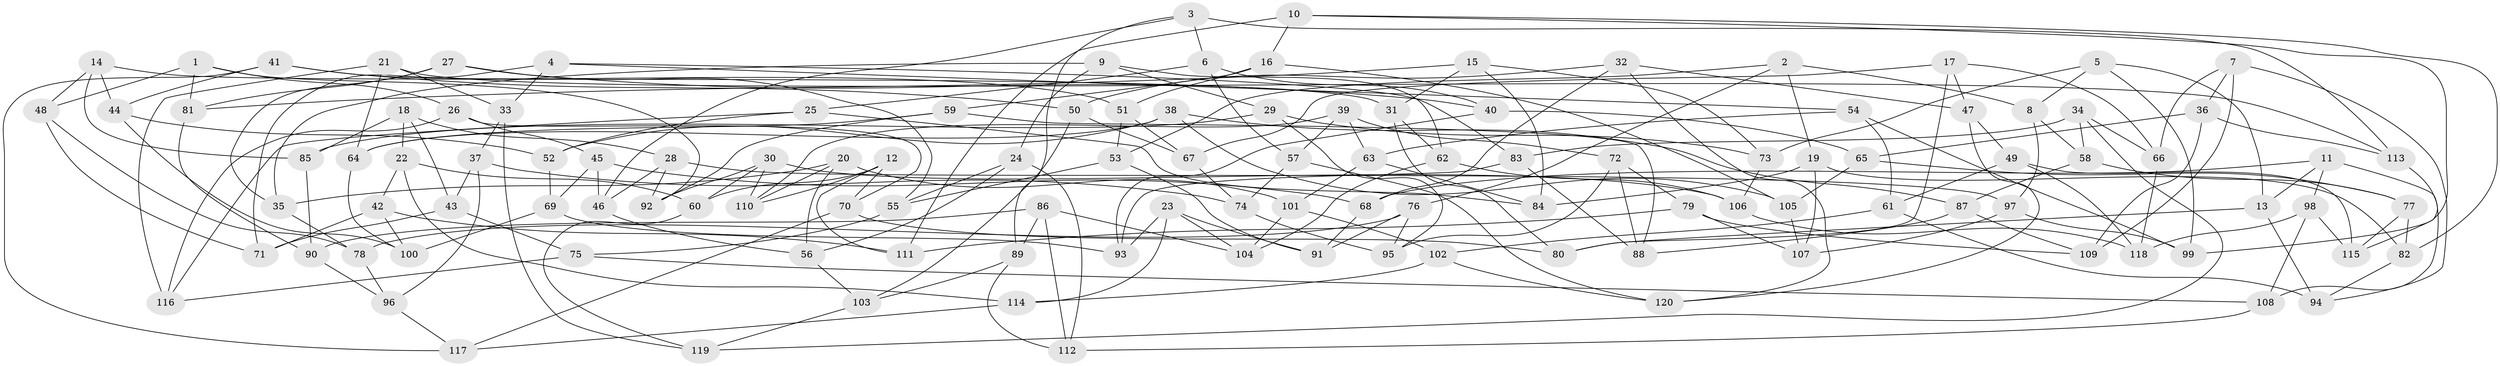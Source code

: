 // Generated by graph-tools (version 1.1) at 2025/57/03/09/25 04:57:36]
// undirected, 120 vertices, 240 edges
graph export_dot {
graph [start="1"]
  node [color=gray90,style=filled];
  1;
  2;
  3;
  4;
  5;
  6;
  7;
  8;
  9;
  10;
  11;
  12;
  13;
  14;
  15;
  16;
  17;
  18;
  19;
  20;
  21;
  22;
  23;
  24;
  25;
  26;
  27;
  28;
  29;
  30;
  31;
  32;
  33;
  34;
  35;
  36;
  37;
  38;
  39;
  40;
  41;
  42;
  43;
  44;
  45;
  46;
  47;
  48;
  49;
  50;
  51;
  52;
  53;
  54;
  55;
  56;
  57;
  58;
  59;
  60;
  61;
  62;
  63;
  64;
  65;
  66;
  67;
  68;
  69;
  70;
  71;
  72;
  73;
  74;
  75;
  76;
  77;
  78;
  79;
  80;
  81;
  82;
  83;
  84;
  85;
  86;
  87;
  88;
  89;
  90;
  91;
  92;
  93;
  94;
  95;
  96;
  97;
  98;
  99;
  100;
  101;
  102;
  103;
  104;
  105;
  106;
  107;
  108;
  109;
  110;
  111;
  112;
  113;
  114;
  115;
  116;
  117;
  118;
  119;
  120;
  1 -- 92;
  1 -- 26;
  1 -- 48;
  1 -- 81;
  2 -- 76;
  2 -- 8;
  2 -- 19;
  2 -- 53;
  3 -- 46;
  3 -- 6;
  3 -- 89;
  3 -- 113;
  4 -- 54;
  4 -- 83;
  4 -- 71;
  4 -- 33;
  5 -- 13;
  5 -- 99;
  5 -- 8;
  5 -- 73;
  6 -- 40;
  6 -- 57;
  6 -- 25;
  7 -- 109;
  7 -- 66;
  7 -- 94;
  7 -- 36;
  8 -- 97;
  8 -- 58;
  9 -- 35;
  9 -- 62;
  9 -- 29;
  9 -- 24;
  10 -- 82;
  10 -- 111;
  10 -- 99;
  10 -- 16;
  11 -- 98;
  11 -- 68;
  11 -- 108;
  11 -- 13;
  12 -- 111;
  12 -- 70;
  12 -- 110;
  12 -- 60;
  13 -- 94;
  13 -- 80;
  14 -- 85;
  14 -- 31;
  14 -- 44;
  14 -- 48;
  15 -- 31;
  15 -- 84;
  15 -- 73;
  15 -- 81;
  16 -- 51;
  16 -- 105;
  16 -- 59;
  17 -- 66;
  17 -- 67;
  17 -- 47;
  17 -- 80;
  18 -- 43;
  18 -- 28;
  18 -- 85;
  18 -- 22;
  19 -- 84;
  19 -- 82;
  19 -- 107;
  20 -- 56;
  20 -- 101;
  20 -- 35;
  20 -- 110;
  21 -- 33;
  21 -- 64;
  21 -- 113;
  21 -- 116;
  22 -- 60;
  22 -- 42;
  22 -- 114;
  23 -- 91;
  23 -- 104;
  23 -- 114;
  23 -- 93;
  24 -- 112;
  24 -- 56;
  24 -- 55;
  25 -- 116;
  25 -- 52;
  25 -- 84;
  26 -- 70;
  26 -- 116;
  26 -- 45;
  27 -- 81;
  27 -- 55;
  27 -- 40;
  27 -- 35;
  28 -- 92;
  28 -- 46;
  28 -- 97;
  29 -- 73;
  29 -- 85;
  29 -- 95;
  30 -- 92;
  30 -- 110;
  30 -- 106;
  30 -- 60;
  31 -- 62;
  31 -- 80;
  32 -- 47;
  32 -- 50;
  32 -- 68;
  32 -- 120;
  33 -- 119;
  33 -- 37;
  34 -- 83;
  34 -- 66;
  34 -- 58;
  34 -- 119;
  35 -- 78;
  36 -- 109;
  36 -- 113;
  36 -- 65;
  37 -- 74;
  37 -- 43;
  37 -- 96;
  38 -- 64;
  38 -- 87;
  38 -- 105;
  38 -- 52;
  39 -- 57;
  39 -- 110;
  39 -- 72;
  39 -- 63;
  40 -- 93;
  40 -- 65;
  41 -- 44;
  41 -- 50;
  41 -- 117;
  41 -- 51;
  42 -- 100;
  42 -- 71;
  42 -- 111;
  43 -- 71;
  43 -- 75;
  44 -- 52;
  44 -- 100;
  45 -- 46;
  45 -- 68;
  45 -- 69;
  46 -- 56;
  47 -- 120;
  47 -- 49;
  48 -- 78;
  48 -- 71;
  49 -- 115;
  49 -- 118;
  49 -- 61;
  50 -- 103;
  50 -- 67;
  51 -- 53;
  51 -- 67;
  52 -- 69;
  53 -- 55;
  53 -- 91;
  54 -- 61;
  54 -- 99;
  54 -- 63;
  55 -- 75;
  56 -- 103;
  57 -- 120;
  57 -- 74;
  58 -- 87;
  58 -- 77;
  59 -- 92;
  59 -- 88;
  59 -- 64;
  60 -- 119;
  61 -- 102;
  61 -- 94;
  62 -- 104;
  62 -- 106;
  63 -- 101;
  63 -- 84;
  64 -- 100;
  65 -- 77;
  65 -- 105;
  66 -- 118;
  67 -- 74;
  68 -- 91;
  69 -- 100;
  69 -- 93;
  70 -- 80;
  70 -- 117;
  72 -- 88;
  72 -- 79;
  72 -- 95;
  73 -- 106;
  74 -- 95;
  75 -- 116;
  75 -- 108;
  76 -- 95;
  76 -- 91;
  76 -- 78;
  77 -- 115;
  77 -- 82;
  78 -- 96;
  79 -- 111;
  79 -- 109;
  79 -- 107;
  81 -- 90;
  82 -- 94;
  83 -- 93;
  83 -- 88;
  85 -- 90;
  86 -- 112;
  86 -- 90;
  86 -- 104;
  86 -- 89;
  87 -- 109;
  87 -- 88;
  89 -- 103;
  89 -- 112;
  90 -- 96;
  96 -- 117;
  97 -- 99;
  97 -- 107;
  98 -- 118;
  98 -- 115;
  98 -- 108;
  101 -- 104;
  101 -- 102;
  102 -- 120;
  102 -- 114;
  103 -- 119;
  105 -- 107;
  106 -- 118;
  108 -- 112;
  113 -- 115;
  114 -- 117;
}
